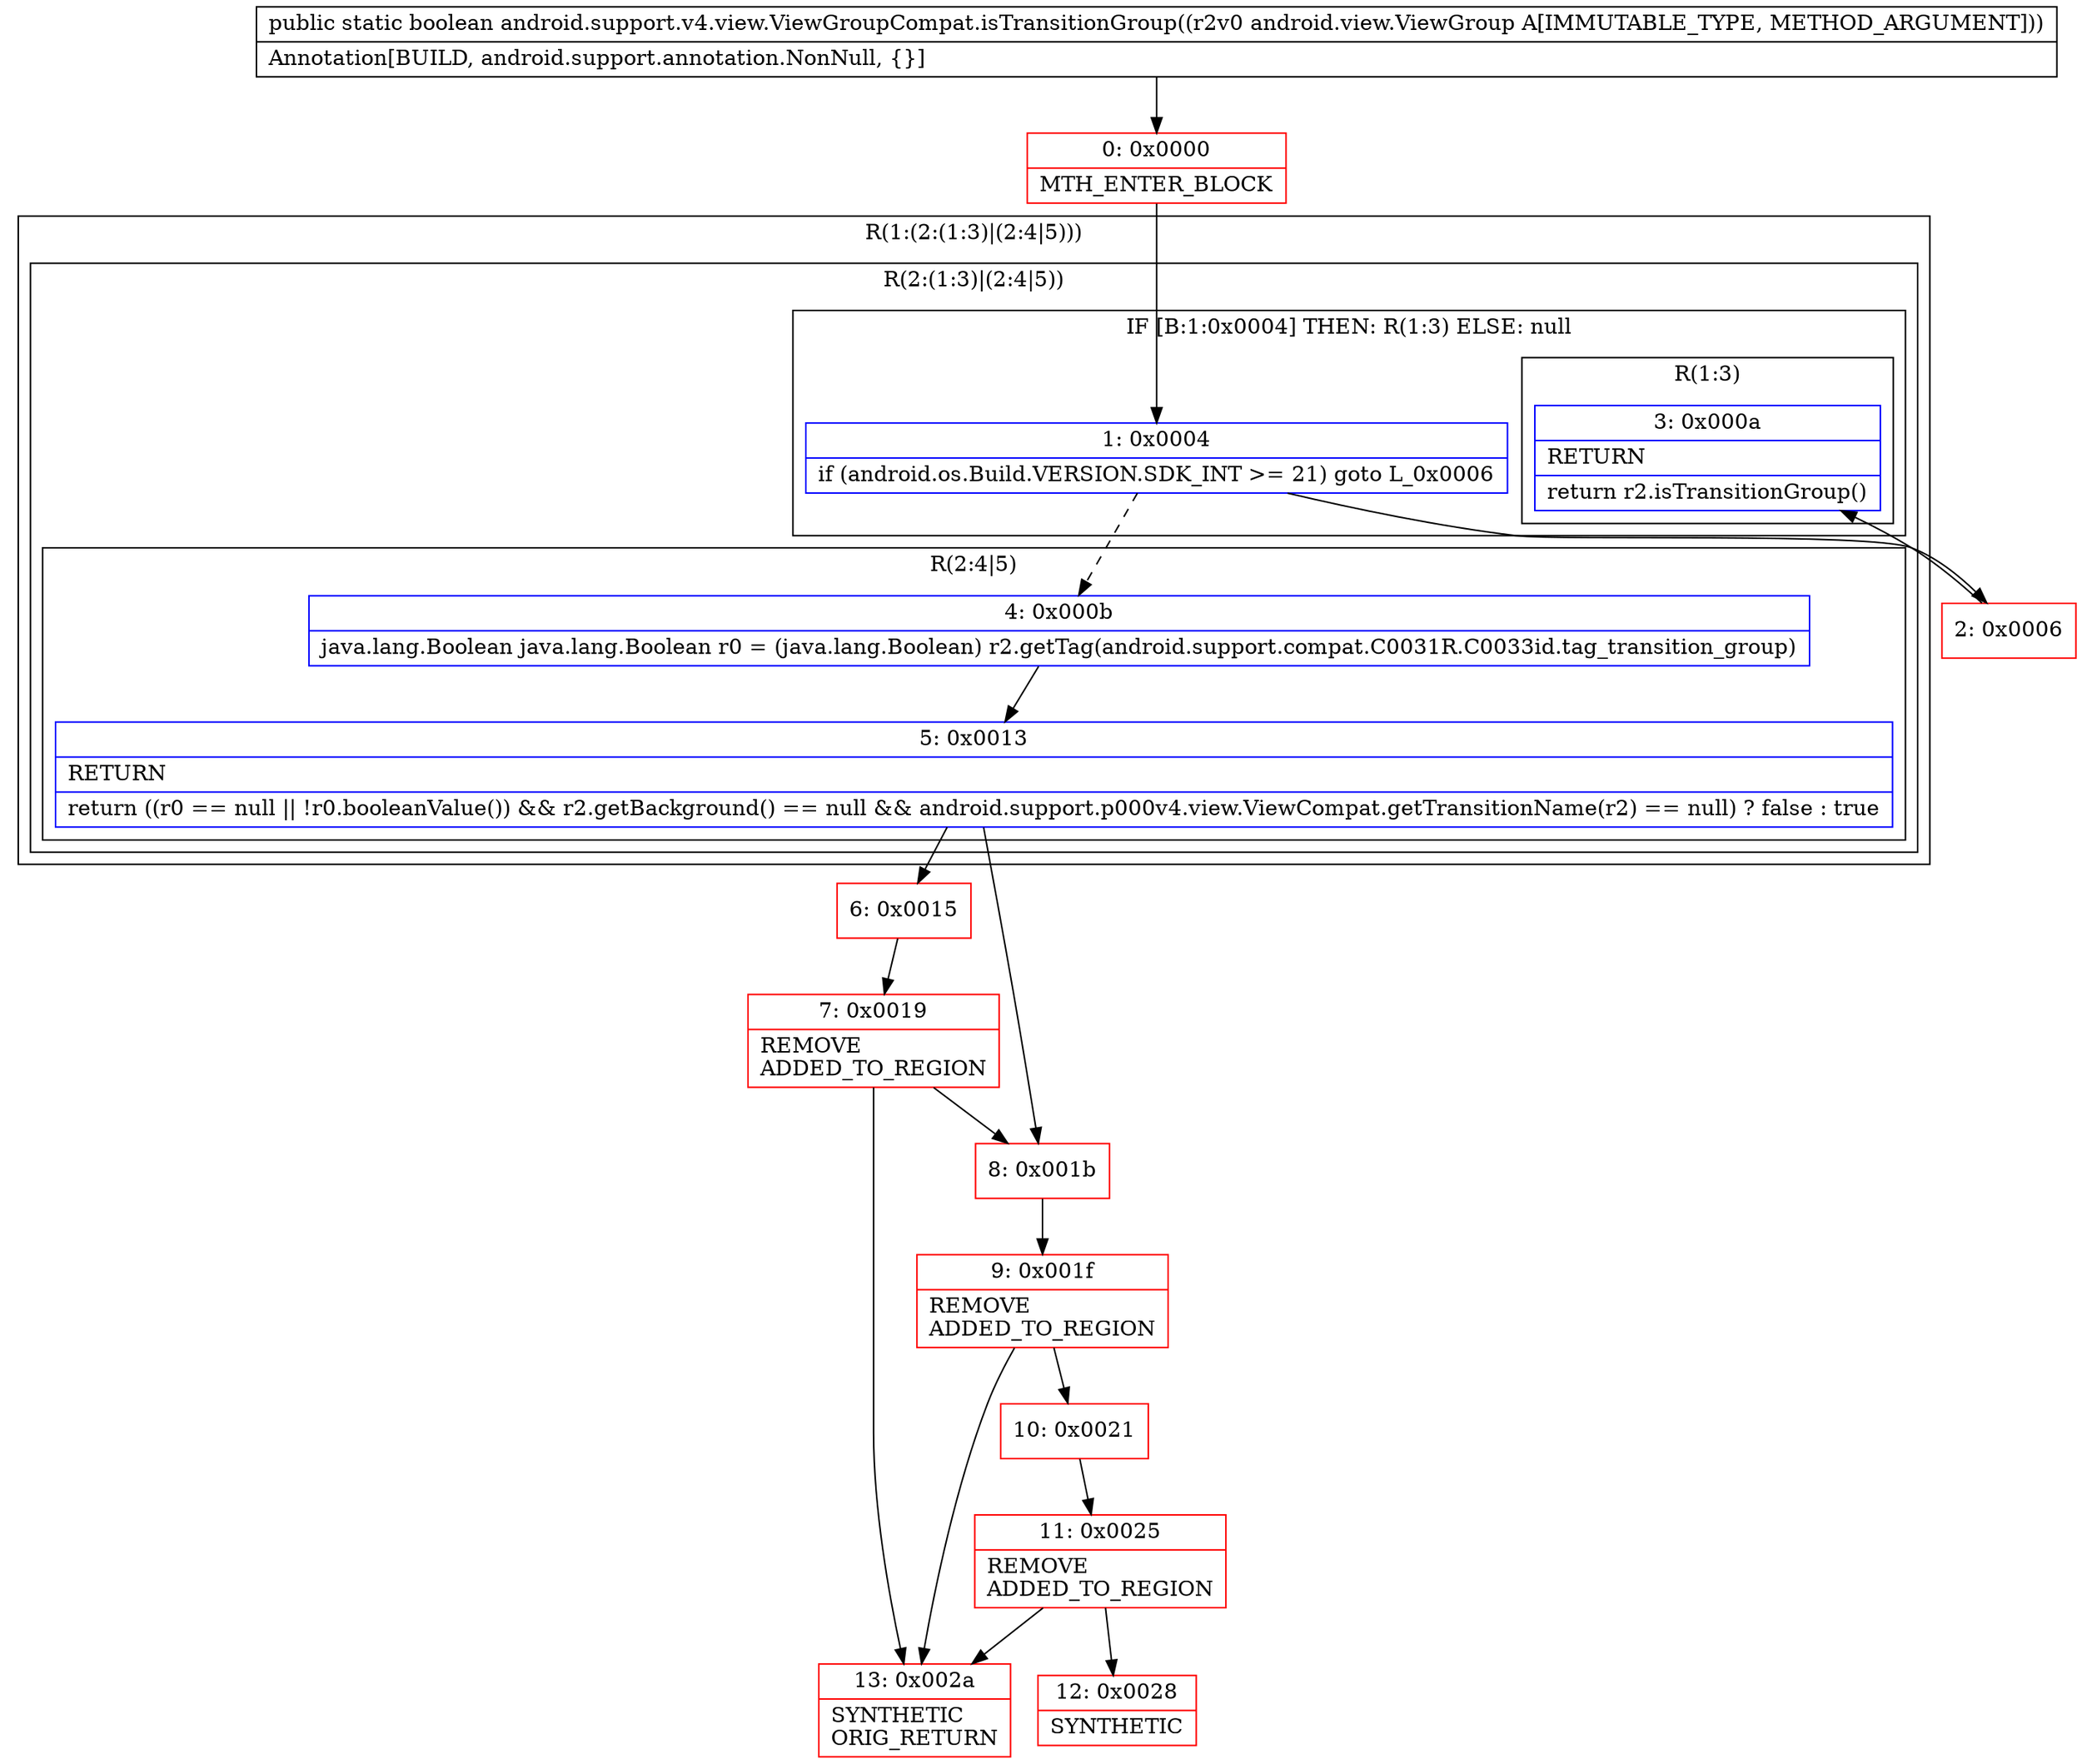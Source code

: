 digraph "CFG forandroid.support.v4.view.ViewGroupCompat.isTransitionGroup(Landroid\/view\/ViewGroup;)Z" {
subgraph cluster_Region_856755663 {
label = "R(1:(2:(1:3)|(2:4|5)))";
node [shape=record,color=blue];
subgraph cluster_Region_1668228878 {
label = "R(2:(1:3)|(2:4|5))";
node [shape=record,color=blue];
subgraph cluster_IfRegion_1281296592 {
label = "IF [B:1:0x0004] THEN: R(1:3) ELSE: null";
node [shape=record,color=blue];
Node_1 [shape=record,label="{1\:\ 0x0004|if (android.os.Build.VERSION.SDK_INT \>= 21) goto L_0x0006\l}"];
subgraph cluster_Region_303019529 {
label = "R(1:3)";
node [shape=record,color=blue];
Node_3 [shape=record,label="{3\:\ 0x000a|RETURN\l|return r2.isTransitionGroup()\l}"];
}
}
subgraph cluster_Region_2113529429 {
label = "R(2:4|5)";
node [shape=record,color=blue];
Node_4 [shape=record,label="{4\:\ 0x000b|java.lang.Boolean java.lang.Boolean r0 = (java.lang.Boolean) r2.getTag(android.support.compat.C0031R.C0033id.tag_transition_group)\l}"];
Node_5 [shape=record,label="{5\:\ 0x0013|RETURN\l|return ((r0 == null \|\| !r0.booleanValue()) && r2.getBackground() == null && android.support.p000v4.view.ViewCompat.getTransitionName(r2) == null) ? false : true\l}"];
}
}
}
Node_0 [shape=record,color=red,label="{0\:\ 0x0000|MTH_ENTER_BLOCK\l}"];
Node_2 [shape=record,color=red,label="{2\:\ 0x0006}"];
Node_6 [shape=record,color=red,label="{6\:\ 0x0015}"];
Node_7 [shape=record,color=red,label="{7\:\ 0x0019|REMOVE\lADDED_TO_REGION\l}"];
Node_8 [shape=record,color=red,label="{8\:\ 0x001b}"];
Node_9 [shape=record,color=red,label="{9\:\ 0x001f|REMOVE\lADDED_TO_REGION\l}"];
Node_10 [shape=record,color=red,label="{10\:\ 0x0021}"];
Node_11 [shape=record,color=red,label="{11\:\ 0x0025|REMOVE\lADDED_TO_REGION\l}"];
Node_12 [shape=record,color=red,label="{12\:\ 0x0028|SYNTHETIC\l}"];
Node_13 [shape=record,color=red,label="{13\:\ 0x002a|SYNTHETIC\lORIG_RETURN\l}"];
MethodNode[shape=record,label="{public static boolean android.support.v4.view.ViewGroupCompat.isTransitionGroup((r2v0 android.view.ViewGroup A[IMMUTABLE_TYPE, METHOD_ARGUMENT]))  | Annotation[BUILD, android.support.annotation.NonNull, \{\}]\l}"];
MethodNode -> Node_0;
Node_1 -> Node_2;
Node_1 -> Node_4[style=dashed];
Node_4 -> Node_5;
Node_5 -> Node_6;
Node_5 -> Node_8;
Node_0 -> Node_1;
Node_2 -> Node_3;
Node_6 -> Node_7;
Node_7 -> Node_8;
Node_7 -> Node_13;
Node_8 -> Node_9;
Node_9 -> Node_10;
Node_9 -> Node_13;
Node_10 -> Node_11;
Node_11 -> Node_12;
Node_11 -> Node_13;
}


